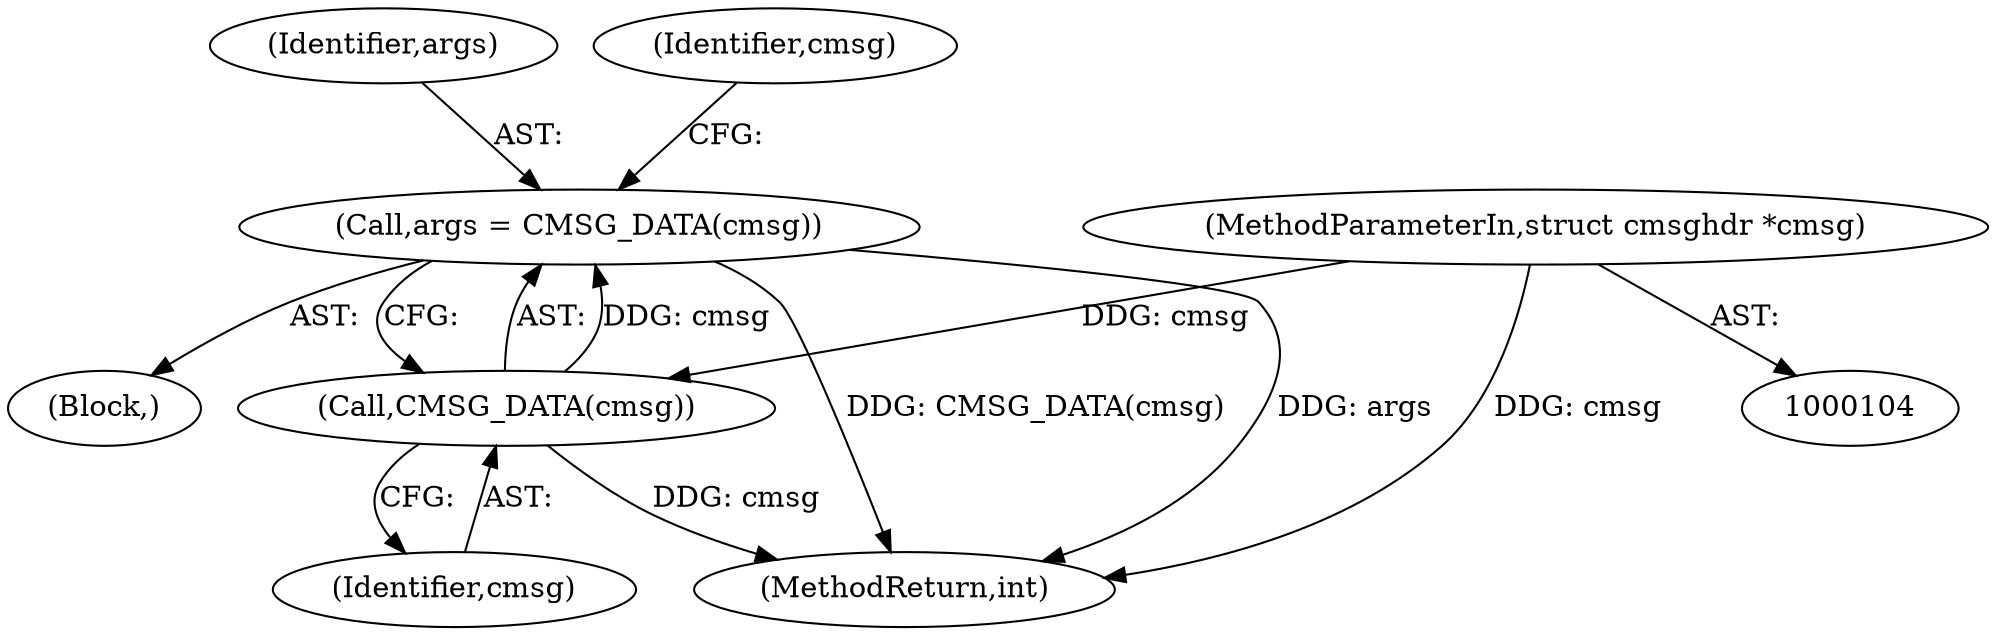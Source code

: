 digraph "0_linux_7d11f77f84b27cef452cee332f4e469503084737@pointer" {
"1000135" [label="(Call,args = CMSG_DATA(cmsg))"];
"1000137" [label="(Call,CMSG_DATA(cmsg))"];
"1000107" [label="(MethodParameterIn,struct cmsghdr *cmsg)"];
"1000539" [label="(MethodReturn,int)"];
"1000137" [label="(Call,CMSG_DATA(cmsg))"];
"1000136" [label="(Identifier,args)"];
"1000141" [label="(Identifier,cmsg)"];
"1000108" [label="(Block,)"];
"1000135" [label="(Call,args = CMSG_DATA(cmsg))"];
"1000138" [label="(Identifier,cmsg)"];
"1000107" [label="(MethodParameterIn,struct cmsghdr *cmsg)"];
"1000135" -> "1000108"  [label="AST: "];
"1000135" -> "1000137"  [label="CFG: "];
"1000136" -> "1000135"  [label="AST: "];
"1000137" -> "1000135"  [label="AST: "];
"1000141" -> "1000135"  [label="CFG: "];
"1000135" -> "1000539"  [label="DDG: args"];
"1000135" -> "1000539"  [label="DDG: CMSG_DATA(cmsg)"];
"1000137" -> "1000135"  [label="DDG: cmsg"];
"1000137" -> "1000138"  [label="CFG: "];
"1000138" -> "1000137"  [label="AST: "];
"1000137" -> "1000539"  [label="DDG: cmsg"];
"1000107" -> "1000137"  [label="DDG: cmsg"];
"1000107" -> "1000104"  [label="AST: "];
"1000107" -> "1000539"  [label="DDG: cmsg"];
}
